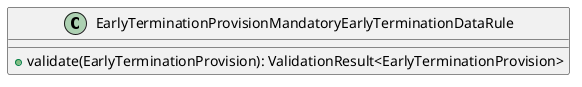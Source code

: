 @startuml

    class EarlyTerminationProvisionMandatoryEarlyTerminationDataRule [[EarlyTerminationProvisionMandatoryEarlyTerminationDataRule.html]] {
        +validate(EarlyTerminationProvision): ValidationResult<EarlyTerminationProvision>
    }

@enduml
